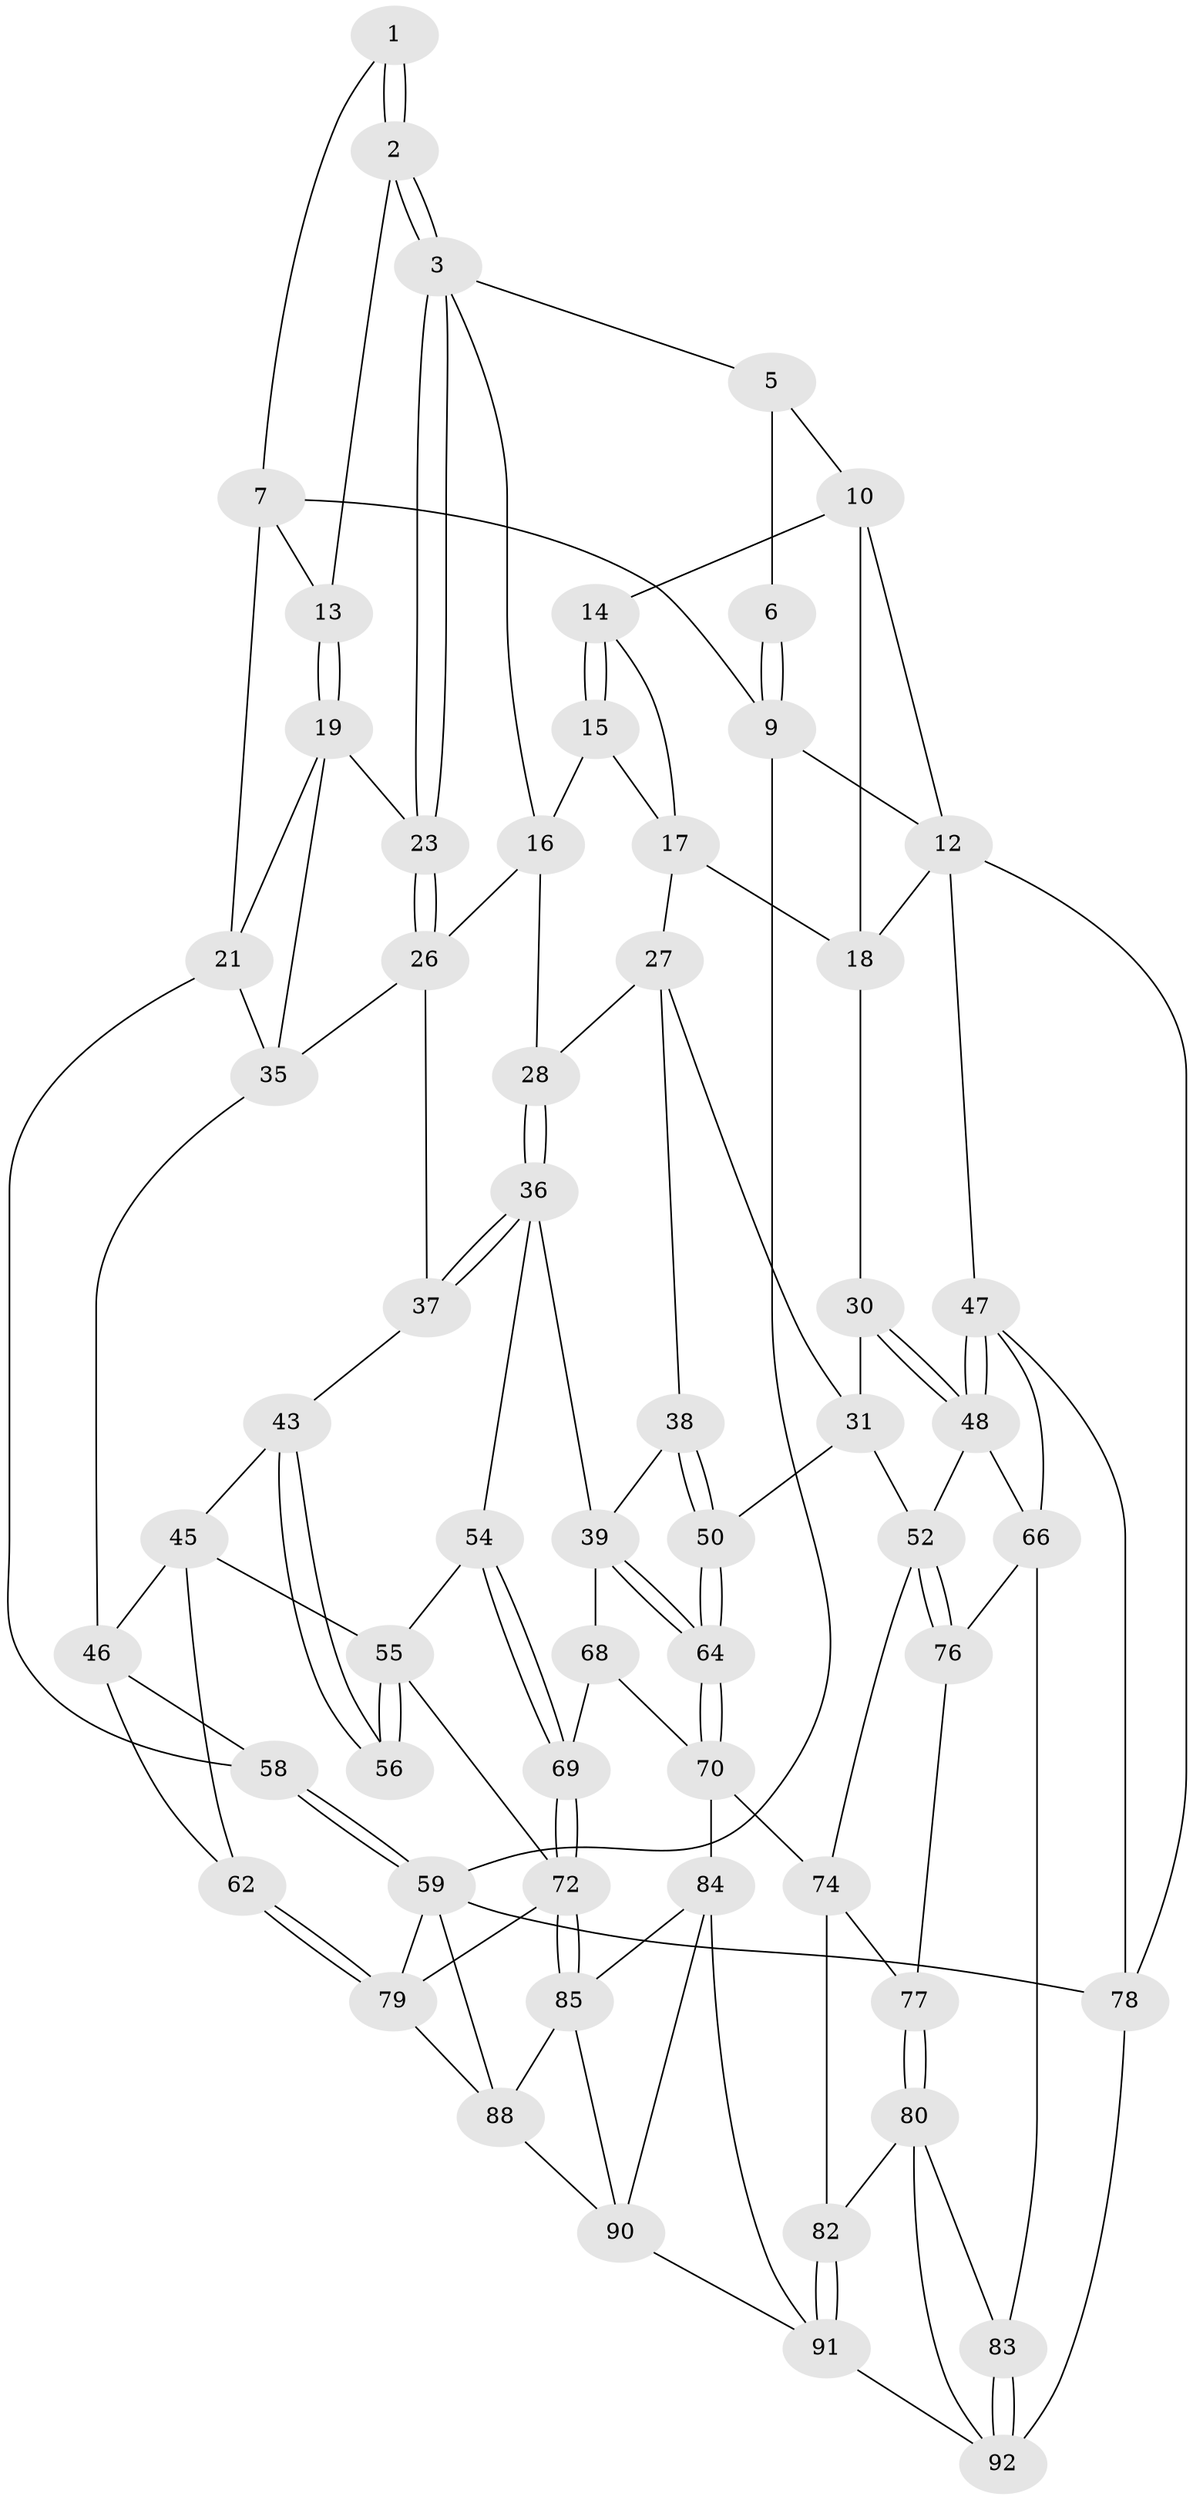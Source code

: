 // original degree distribution, {3: 0.020833333333333332, 5: 0.5208333333333334, 6: 0.21875, 4: 0.23958333333333334}
// Generated by graph-tools (version 1.1) at 2025/42/03/06/25 10:42:32]
// undirected, 61 vertices, 135 edges
graph export_dot {
graph [start="1"]
  node [color=gray90,style=filled];
  1 [pos="+0.19164747988514308+0"];
  2 [pos="+0.21467390625590727+0.03748496964991319"];
  3 [pos="+0.3066133368928487+0.12564097382464742",super="+4"];
  5 [pos="+0.47212878740500447+0"];
  6 [pos="+0.16325035102931365+0"];
  7 [pos="+0.10495591990353013+0.054609641034760056",super="+8"];
  9 [pos="+0+0"];
  10 [pos="+0.5895929824577714+0",super="+11"];
  12 [pos="+1+0",super="+33"];
  13 [pos="+0.13246744395171123+0.10408650413566041"];
  14 [pos="+0.6143157584510206+0"];
  15 [pos="+0.5768001480722718+0.08544362063105478"];
  16 [pos="+0.48890976443472756+0.13733792706441877",super="+25"];
  17 [pos="+0.74541549978285+0.09753046791139686",super="+24"];
  18 [pos="+0.8191084986445368+0.118168982309383",super="+29"];
  19 [pos="+0.11742286122998204+0.13725423616268023",super="+20"];
  21 [pos="+0+0.25728322806375187",super="+22"];
  23 [pos="+0.29763106397158673+0.1924347189314919"];
  26 [pos="+0.3059534728565337+0.2423025393593855",super="+34"];
  27 [pos="+0.6414279419684257+0.26847712905681265",super="+32"];
  28 [pos="+0.5149314345800003+0.2879705510140135"];
  30 [pos="+0.8155671926394564+0.3321924578242962"];
  31 [pos="+0.749985024927876+0.34705961455022233",super="+49"];
  35 [pos="+0.260681245885943+0.31943171093113176",super="+42"];
  36 [pos="+0.47079954144486386+0.4382139551325218",super="+41"];
  37 [pos="+0.28482162399832844+0.3642588674843921"];
  38 [pos="+0.6121567325415125+0.4725918487557712"];
  39 [pos="+0.5485803781062583+0.5037438164721306",super="+40"];
  43 [pos="+0.27832148494586495+0.41874555182859347",super="+44"];
  45 [pos="+0.15911707106959636+0.5246318311090444",super="+61"];
  46 [pos="+0.12367087363237207+0.4934949246092179",super="+57"];
  47 [pos="+1+0.48409278973061853",super="+65"];
  48 [pos="+0.9469633005257639+0.4909360546346799",super="+51"];
  50 [pos="+0.7423394985631242+0.5912813293029525"];
  52 [pos="+0.8429726241722021+0.5942303180582759",super="+53"];
  54 [pos="+0.39128228783372704+0.5555965980211647"];
  55 [pos="+0.322726966761041+0.5688894069137717",super="+63"];
  56 [pos="+0.3086243797073418+0.5316726736447497"];
  58 [pos="+0+0.5960980501136386"];
  59 [pos="+0+0.9636404943368808",super="+60"];
  62 [pos="+0.1450288834148545+0.6419822279171526"];
  64 [pos="+0.7010983936100715+0.6348684337733459"];
  66 [pos="+1+0.7693029933590465",super="+67"];
  68 [pos="+0.539345280232737+0.6720807392341326"];
  69 [pos="+0.42596300148667754+0.6469258673820607"];
  70 [pos="+0.6455147681269413+0.7529906750835565",super="+71"];
  72 [pos="+0.3317448023723408+0.7263782682413961",super="+73"];
  74 [pos="+0.8349554356562003+0.6615400652467095",super="+75"];
  76 [pos="+0.9449168964755482+0.6826492730404456"];
  77 [pos="+0.8552508434672816+0.7026053254793136"];
  78 [pos="+1+1"];
  79 [pos="+0.14305480023780387+0.7969842044254424",super="+86"];
  80 [pos="+0.8565804726043266+0.7239223311156031",super="+81"];
  82 [pos="+0.6957818664078095+0.8318477423574621"];
  83 [pos="+1+0.7913264984703022"];
  84 [pos="+0.4784917443830628+0.7721319472905",super="+89"];
  85 [pos="+0.33494863600651653+0.7303169638979463",super="+87"];
  88 [pos="+0.21664770859704716+0.9070617639904356",super="+95"];
  90 [pos="+0.40433009090862854+0.9552401721281498",super="+96"];
  91 [pos="+0.6730005570458758+0.9149665315878934",super="+94"];
  92 [pos="+0.8932529640531636+0.8684875190318807",super="+93"];
  1 -- 2;
  1 -- 2;
  1 -- 7;
  2 -- 3;
  2 -- 3;
  2 -- 13;
  3 -- 23;
  3 -- 23;
  3 -- 16;
  3 -- 5;
  5 -- 6;
  5 -- 10;
  6 -- 9;
  6 -- 9;
  7 -- 13;
  7 -- 9;
  7 -- 21;
  9 -- 12;
  9 -- 59;
  10 -- 14;
  10 -- 18;
  10 -- 12;
  12 -- 78;
  12 -- 18;
  12 -- 47;
  13 -- 19;
  13 -- 19;
  14 -- 15;
  14 -- 15;
  14 -- 17;
  15 -- 16;
  15 -- 17;
  16 -- 26;
  16 -- 28;
  17 -- 18;
  17 -- 27;
  18 -- 30;
  19 -- 23;
  19 -- 35;
  19 -- 21;
  21 -- 35;
  21 -- 58;
  23 -- 26;
  23 -- 26;
  26 -- 35;
  26 -- 37;
  27 -- 28;
  27 -- 38;
  27 -- 31;
  28 -- 36;
  28 -- 36;
  30 -- 31;
  30 -- 48;
  30 -- 48;
  31 -- 50;
  31 -- 52;
  35 -- 46;
  36 -- 37;
  36 -- 37;
  36 -- 54;
  36 -- 39;
  37 -- 43;
  38 -- 39;
  38 -- 50;
  38 -- 50;
  39 -- 64;
  39 -- 64;
  39 -- 68;
  43 -- 56 [weight=2];
  43 -- 56;
  43 -- 45;
  45 -- 46;
  45 -- 62;
  45 -- 55;
  46 -- 62;
  46 -- 58;
  47 -- 48;
  47 -- 48;
  47 -- 66;
  47 -- 78;
  48 -- 66;
  48 -- 52;
  50 -- 64;
  50 -- 64;
  52 -- 76;
  52 -- 76;
  52 -- 74;
  54 -- 55;
  54 -- 69;
  54 -- 69;
  55 -- 56;
  55 -- 56;
  55 -- 72;
  58 -- 59;
  58 -- 59;
  59 -- 78;
  59 -- 79;
  59 -- 88;
  62 -- 79;
  62 -- 79;
  64 -- 70;
  64 -- 70;
  66 -- 83;
  66 -- 76;
  68 -- 69;
  68 -- 70;
  69 -- 72;
  69 -- 72;
  70 -- 74;
  70 -- 84;
  72 -- 85;
  72 -- 85;
  72 -- 79;
  74 -- 77;
  74 -- 82;
  76 -- 77;
  77 -- 80;
  77 -- 80;
  78 -- 92;
  79 -- 88;
  80 -- 83;
  80 -- 82;
  80 -- 92;
  82 -- 91;
  82 -- 91;
  83 -- 92;
  83 -- 92;
  84 -- 85;
  84 -- 90;
  84 -- 91;
  85 -- 88;
  85 -- 90;
  88 -- 90;
  90 -- 91;
  91 -- 92;
}
